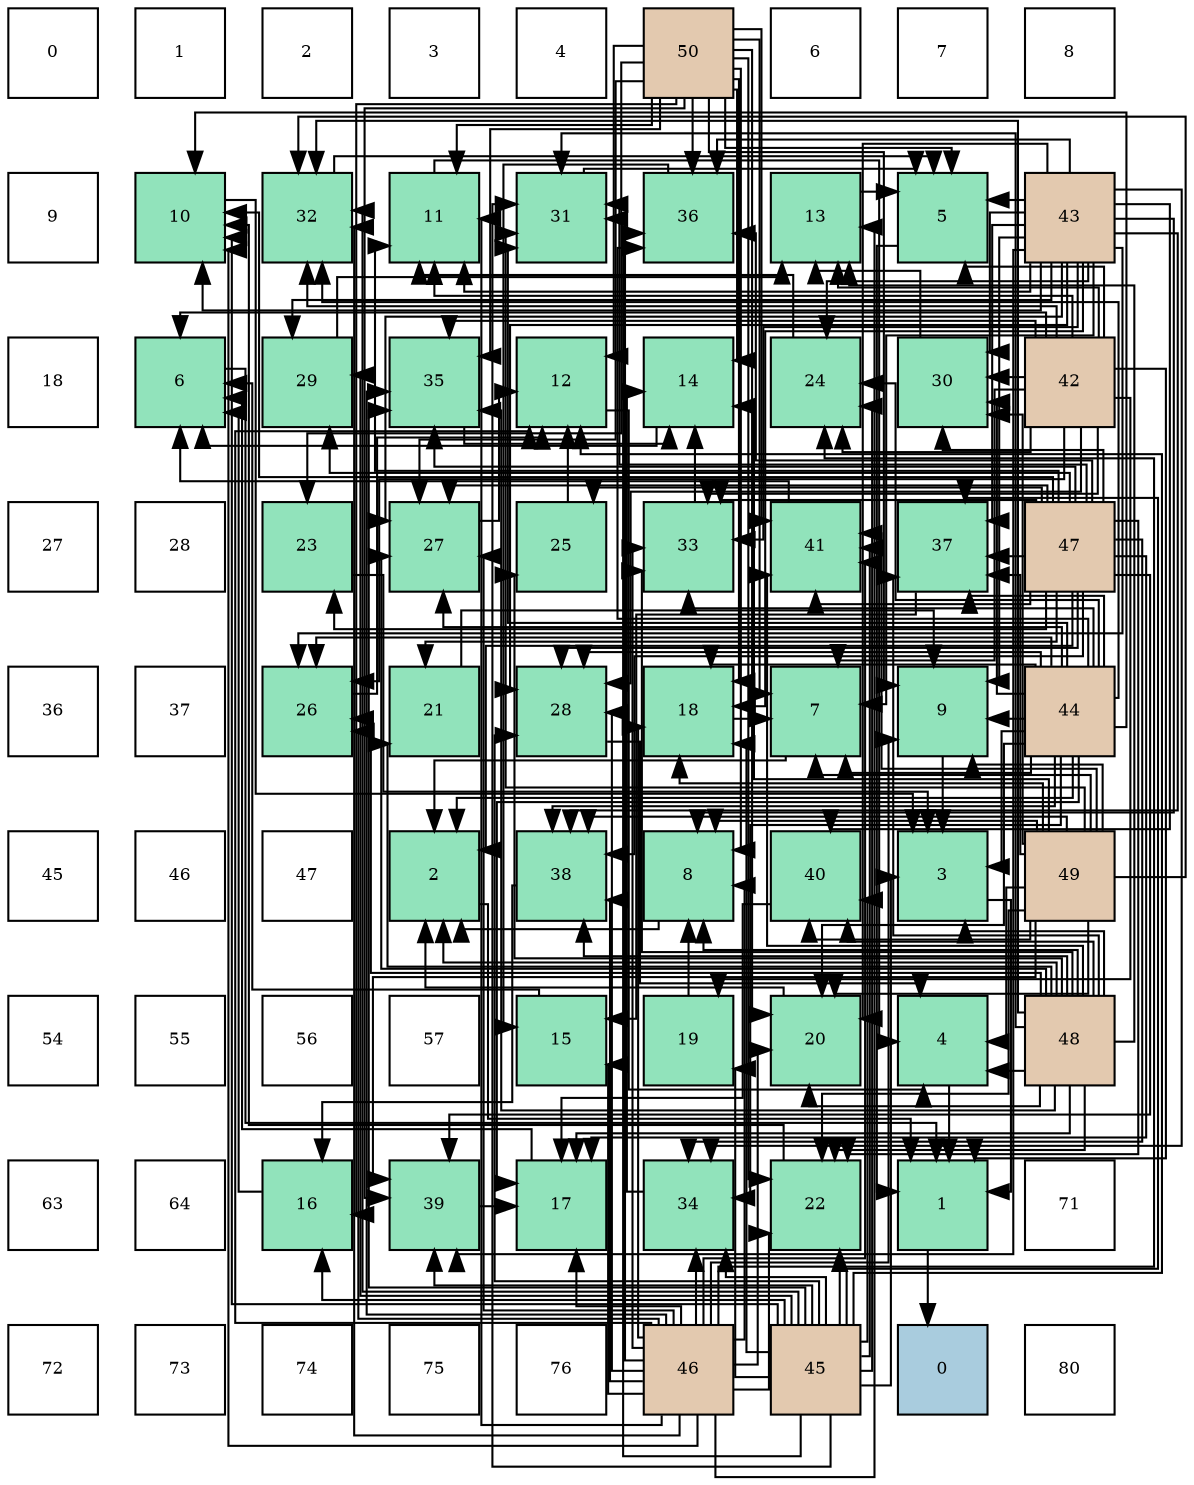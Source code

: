 digraph layout{
 rankdir=TB;
 splines=ortho;
 node [style=filled shape=square fixedsize=true width=0.6];
0[label="0", fontsize=8, fillcolor="#ffffff"];
1[label="1", fontsize=8, fillcolor="#ffffff"];
2[label="2", fontsize=8, fillcolor="#ffffff"];
3[label="3", fontsize=8, fillcolor="#ffffff"];
4[label="4", fontsize=8, fillcolor="#ffffff"];
5[label="50", fontsize=8, fillcolor="#e3c9af"];
6[label="6", fontsize=8, fillcolor="#ffffff"];
7[label="7", fontsize=8, fillcolor="#ffffff"];
8[label="8", fontsize=8, fillcolor="#ffffff"];
9[label="9", fontsize=8, fillcolor="#ffffff"];
10[label="10", fontsize=8, fillcolor="#91e3bb"];
11[label="32", fontsize=8, fillcolor="#91e3bb"];
12[label="11", fontsize=8, fillcolor="#91e3bb"];
13[label="31", fontsize=8, fillcolor="#91e3bb"];
14[label="36", fontsize=8, fillcolor="#91e3bb"];
15[label="13", fontsize=8, fillcolor="#91e3bb"];
16[label="5", fontsize=8, fillcolor="#91e3bb"];
17[label="43", fontsize=8, fillcolor="#e3c9af"];
18[label="18", fontsize=8, fillcolor="#ffffff"];
19[label="6", fontsize=8, fillcolor="#91e3bb"];
20[label="29", fontsize=8, fillcolor="#91e3bb"];
21[label="35", fontsize=8, fillcolor="#91e3bb"];
22[label="12", fontsize=8, fillcolor="#91e3bb"];
23[label="14", fontsize=8, fillcolor="#91e3bb"];
24[label="24", fontsize=8, fillcolor="#91e3bb"];
25[label="30", fontsize=8, fillcolor="#91e3bb"];
26[label="42", fontsize=8, fillcolor="#e3c9af"];
27[label="27", fontsize=8, fillcolor="#ffffff"];
28[label="28", fontsize=8, fillcolor="#ffffff"];
29[label="23", fontsize=8, fillcolor="#91e3bb"];
30[label="27", fontsize=8, fillcolor="#91e3bb"];
31[label="25", fontsize=8, fillcolor="#91e3bb"];
32[label="33", fontsize=8, fillcolor="#91e3bb"];
33[label="41", fontsize=8, fillcolor="#91e3bb"];
34[label="37", fontsize=8, fillcolor="#91e3bb"];
35[label="47", fontsize=8, fillcolor="#e3c9af"];
36[label="36", fontsize=8, fillcolor="#ffffff"];
37[label="37", fontsize=8, fillcolor="#ffffff"];
38[label="26", fontsize=8, fillcolor="#91e3bb"];
39[label="21", fontsize=8, fillcolor="#91e3bb"];
40[label="28", fontsize=8, fillcolor="#91e3bb"];
41[label="18", fontsize=8, fillcolor="#91e3bb"];
42[label="7", fontsize=8, fillcolor="#91e3bb"];
43[label="9", fontsize=8, fillcolor="#91e3bb"];
44[label="44", fontsize=8, fillcolor="#e3c9af"];
45[label="45", fontsize=8, fillcolor="#ffffff"];
46[label="46", fontsize=8, fillcolor="#ffffff"];
47[label="47", fontsize=8, fillcolor="#ffffff"];
48[label="2", fontsize=8, fillcolor="#91e3bb"];
49[label="38", fontsize=8, fillcolor="#91e3bb"];
50[label="8", fontsize=8, fillcolor="#91e3bb"];
51[label="40", fontsize=8, fillcolor="#91e3bb"];
52[label="3", fontsize=8, fillcolor="#91e3bb"];
53[label="49", fontsize=8, fillcolor="#e3c9af"];
54[label="54", fontsize=8, fillcolor="#ffffff"];
55[label="55", fontsize=8, fillcolor="#ffffff"];
56[label="56", fontsize=8, fillcolor="#ffffff"];
57[label="57", fontsize=8, fillcolor="#ffffff"];
58[label="15", fontsize=8, fillcolor="#91e3bb"];
59[label="19", fontsize=8, fillcolor="#91e3bb"];
60[label="20", fontsize=8, fillcolor="#91e3bb"];
61[label="4", fontsize=8, fillcolor="#91e3bb"];
62[label="48", fontsize=8, fillcolor="#e3c9af"];
63[label="63", fontsize=8, fillcolor="#ffffff"];
64[label="64", fontsize=8, fillcolor="#ffffff"];
65[label="16", fontsize=8, fillcolor="#91e3bb"];
66[label="39", fontsize=8, fillcolor="#91e3bb"];
67[label="17", fontsize=8, fillcolor="#91e3bb"];
68[label="34", fontsize=8, fillcolor="#91e3bb"];
69[label="22", fontsize=8, fillcolor="#91e3bb"];
70[label="1", fontsize=8, fillcolor="#91e3bb"];
71[label="71", fontsize=8, fillcolor="#ffffff"];
72[label="72", fontsize=8, fillcolor="#ffffff"];
73[label="73", fontsize=8, fillcolor="#ffffff"];
74[label="74", fontsize=8, fillcolor="#ffffff"];
75[label="75", fontsize=8, fillcolor="#ffffff"];
76[label="76", fontsize=8, fillcolor="#ffffff"];
77[label="46", fontsize=8, fillcolor="#e3c9af"];
78[label="45", fontsize=8, fillcolor="#e3c9af"];
79[label="0", fontsize=8, fillcolor="#a9ccde"];
80[label="80", fontsize=8, fillcolor="#ffffff"];
edge [constraint=false, style=vis];70 -> 79;
48 -> 70;
52 -> 70;
61 -> 70;
16 -> 70;
19 -> 70;
42 -> 48;
50 -> 48;
43 -> 52;
10 -> 52;
12 -> 61;
22 -> 61;
15 -> 16;
23 -> 19;
58 -> 19;
65 -> 19;
67 -> 19;
41 -> 42;
59 -> 50;
60 -> 48;
39 -> 43;
69 -> 10;
29 -> 52;
24 -> 12;
31 -> 22;
38 -> 22;
30 -> 22;
40 -> 61;
20 -> 15;
25 -> 15;
13 -> 16;
11 -> 16;
32 -> 23;
68 -> 23;
21 -> 23;
14 -> 58;
34 -> 58;
49 -> 65;
66 -> 67;
51 -> 67;
33 -> 19;
26 -> 70;
26 -> 16;
26 -> 19;
26 -> 42;
26 -> 12;
26 -> 15;
26 -> 59;
26 -> 24;
26 -> 38;
26 -> 40;
26 -> 25;
26 -> 11;
26 -> 32;
26 -> 21;
17 -> 16;
17 -> 42;
17 -> 50;
17 -> 43;
17 -> 10;
17 -> 12;
17 -> 41;
17 -> 60;
17 -> 24;
17 -> 38;
17 -> 30;
17 -> 40;
17 -> 20;
17 -> 25;
17 -> 32;
17 -> 68;
17 -> 14;
17 -> 34;
17 -> 49;
17 -> 66;
17 -> 51;
44 -> 48;
44 -> 52;
44 -> 42;
44 -> 43;
44 -> 10;
44 -> 67;
44 -> 41;
44 -> 60;
44 -> 24;
44 -> 38;
44 -> 30;
44 -> 40;
44 -> 25;
44 -> 13;
44 -> 11;
44 -> 32;
44 -> 68;
44 -> 14;
44 -> 34;
44 -> 49;
78 -> 52;
78 -> 10;
78 -> 22;
78 -> 65;
78 -> 41;
78 -> 59;
78 -> 69;
78 -> 24;
78 -> 40;
78 -> 20;
78 -> 13;
78 -> 11;
78 -> 68;
78 -> 21;
78 -> 14;
78 -> 34;
78 -> 66;
78 -> 51;
78 -> 33;
77 -> 50;
77 -> 43;
77 -> 10;
77 -> 12;
77 -> 22;
77 -> 15;
77 -> 58;
77 -> 67;
77 -> 41;
77 -> 60;
77 -> 69;
77 -> 24;
77 -> 38;
77 -> 30;
77 -> 40;
77 -> 13;
77 -> 11;
77 -> 32;
77 -> 68;
77 -> 21;
77 -> 49;
77 -> 33;
35 -> 48;
35 -> 10;
35 -> 12;
35 -> 67;
35 -> 39;
35 -> 69;
35 -> 29;
35 -> 31;
35 -> 30;
35 -> 40;
35 -> 20;
35 -> 25;
35 -> 13;
35 -> 32;
35 -> 68;
35 -> 21;
35 -> 14;
35 -> 34;
35 -> 49;
35 -> 66;
35 -> 33;
62 -> 48;
62 -> 52;
62 -> 61;
62 -> 50;
62 -> 15;
62 -> 67;
62 -> 60;
62 -> 39;
62 -> 69;
62 -> 31;
62 -> 38;
62 -> 30;
62 -> 13;
62 -> 11;
62 -> 32;
62 -> 21;
62 -> 34;
62 -> 49;
62 -> 51;
62 -> 33;
53 -> 61;
53 -> 42;
53 -> 50;
53 -> 43;
53 -> 23;
53 -> 41;
53 -> 60;
53 -> 69;
53 -> 25;
53 -> 13;
53 -> 11;
53 -> 34;
53 -> 49;
53 -> 66;
53 -> 51;
53 -> 33;
5 -> 16;
5 -> 42;
5 -> 50;
5 -> 43;
5 -> 12;
5 -> 22;
5 -> 23;
5 -> 65;
5 -> 41;
5 -> 60;
5 -> 69;
5 -> 29;
5 -> 30;
5 -> 21;
5 -> 14;
5 -> 66;
5 -> 33;
edge [constraint=true, style=invis];
0 -> 9 -> 18 -> 27 -> 36 -> 45 -> 54 -> 63 -> 72;
1 -> 10 -> 19 -> 28 -> 37 -> 46 -> 55 -> 64 -> 73;
2 -> 11 -> 20 -> 29 -> 38 -> 47 -> 56 -> 65 -> 74;
3 -> 12 -> 21 -> 30 -> 39 -> 48 -> 57 -> 66 -> 75;
4 -> 13 -> 22 -> 31 -> 40 -> 49 -> 58 -> 67 -> 76;
5 -> 14 -> 23 -> 32 -> 41 -> 50 -> 59 -> 68 -> 77;
6 -> 15 -> 24 -> 33 -> 42 -> 51 -> 60 -> 69 -> 78;
7 -> 16 -> 25 -> 34 -> 43 -> 52 -> 61 -> 70 -> 79;
8 -> 17 -> 26 -> 35 -> 44 -> 53 -> 62 -> 71 -> 80;
rank = same {0 -> 1 -> 2 -> 3 -> 4 -> 5 -> 6 -> 7 -> 8};
rank = same {9 -> 10 -> 11 -> 12 -> 13 -> 14 -> 15 -> 16 -> 17};
rank = same {18 -> 19 -> 20 -> 21 -> 22 -> 23 -> 24 -> 25 -> 26};
rank = same {27 -> 28 -> 29 -> 30 -> 31 -> 32 -> 33 -> 34 -> 35};
rank = same {36 -> 37 -> 38 -> 39 -> 40 -> 41 -> 42 -> 43 -> 44};
rank = same {45 -> 46 -> 47 -> 48 -> 49 -> 50 -> 51 -> 52 -> 53};
rank = same {54 -> 55 -> 56 -> 57 -> 58 -> 59 -> 60 -> 61 -> 62};
rank = same {63 -> 64 -> 65 -> 66 -> 67 -> 68 -> 69 -> 70 -> 71};
rank = same {72 -> 73 -> 74 -> 75 -> 76 -> 77 -> 78 -> 79 -> 80};
}